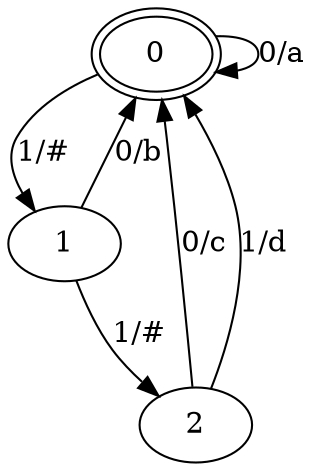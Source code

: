 digraph G {
0->0 [label="0/a"]
0->1 [label="1/#"]
1->0 [label="0/b"]
1->2 [label="1/#"]
2->0 [label="0/c"]
2->0 [label="1/d"]
0 [peripheries=2]
}
